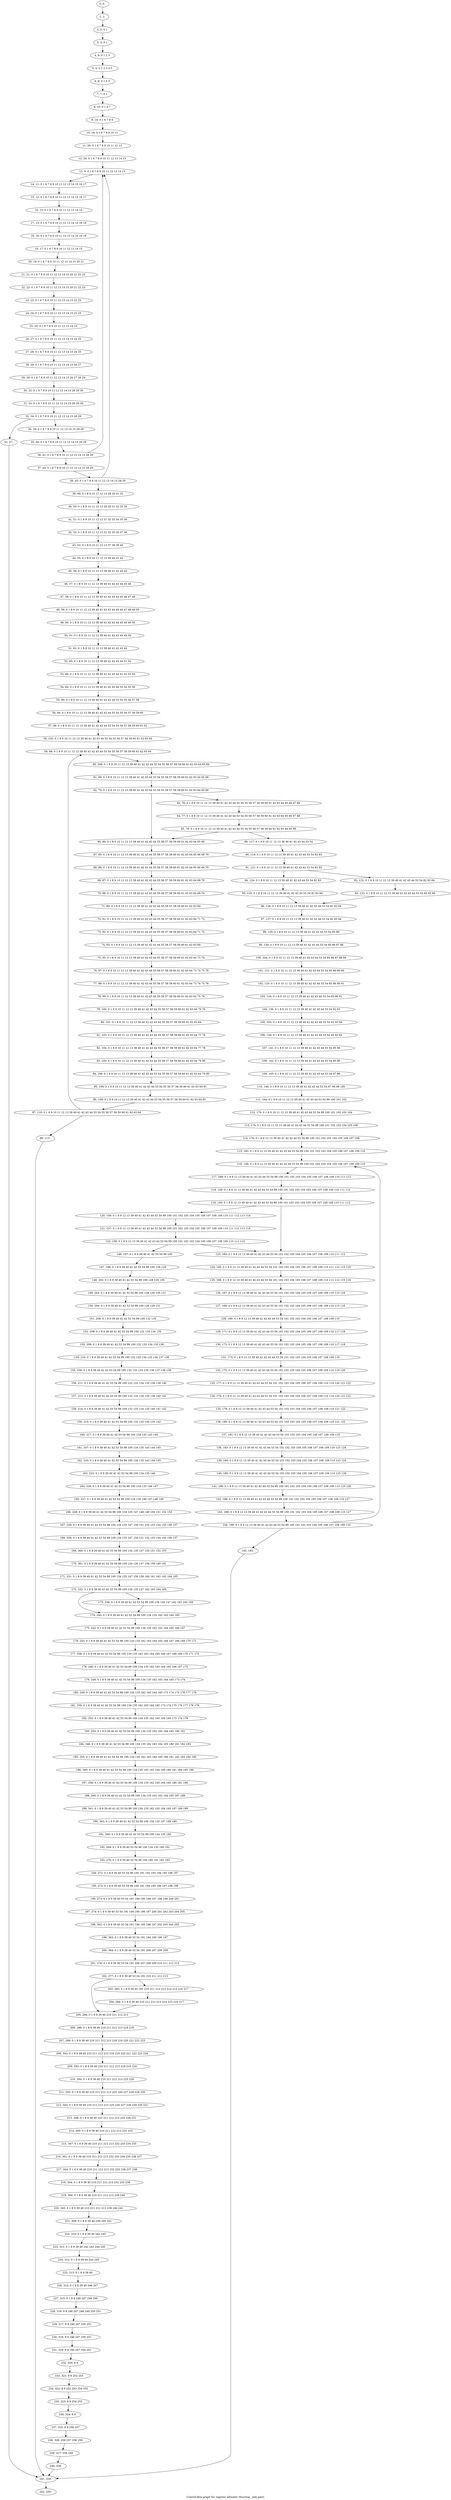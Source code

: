 digraph G {
graph [label="Control-flow-graph for register allocator (function _add_part)"]
0[label="0, 0: "];
1[label="1, 1: "];
2[label="2, 2: 0 1 "];
3[label="3, 3: 0 1 "];
4[label="4, 4: 0 1 2 3 "];
5[label="5, 5: 0 1 2 3 4 5 "];
6[label="6, 6: 0 1 4 5 "];
7[label="7, 7: 0 1 "];
8[label="8, 10: 0 1 6 7 "];
9[label="9, 14: 0 1 6 7 8 9 "];
10[label="10, 18: 0 1 6 7 8 9 10 11 "];
11[label="11, 20: 0 1 6 7 8 9 10 11 12 13 "];
12[label="12, 26: 0 1 6 7 8 9 10 11 12 13 14 15 "];
13[label="13, 9: 0 1 6 7 8 9 10 11 12 13 14 15 "];
14[label="14, 11: 0 1 6 7 8 9 10 11 12 13 14 15 16 17 "];
15[label="15, 12: 0 1 6 7 8 9 10 11 12 13 14 15 16 17 "];
16[label="16, 13: 0 1 6 7 8 9 10 11 12 13 14 15 "];
17[label="17, 15: 0 1 6 7 8 9 10 11 12 13 14 15 18 19 "];
18[label="18, 16: 0 1 6 7 8 9 10 11 12 13 14 15 18 19 "];
19[label="19, 17: 0 1 6 7 8 9 10 11 12 13 14 15 "];
20[label="20, 19: 0 1 6 7 8 9 10 11 12 13 14 15 20 21 "];
21[label="21, 21: 0 1 6 7 8 9 10 11 12 13 14 15 20 21 22 23 "];
22[label="22, 22: 0 1 6 7 8 9 10 11 12 13 14 15 20 21 22 23 "];
23[label="23, 23: 0 1 6 7 8 9 10 11 12 13 14 15 22 23 "];
24[label="24, 24: 0 1 6 7 8 9 10 11 12 13 14 15 22 23 "];
25[label="25, 25: 0 1 6 7 8 9 10 11 12 13 14 15 "];
26[label="26, 27: 0 1 6 7 8 9 10 11 12 13 14 15 24 25 "];
27[label="27, 28: 0 1 6 7 8 9 10 11 12 13 14 15 24 25 "];
28[label="28, 29: 0 1 6 7 8 9 10 11 12 13 14 15 26 27 "];
29[label="29, 30: 0 1 6 7 8 9 10 11 12 13 14 15 26 27 28 29 "];
30[label="30, 32: 0 1 6 7 8 9 10 11 12 13 14 15 28 29 30 "];
31[label="31, 33: 0 1 6 7 8 9 10 11 12 13 14 15 28 29 30 "];
32[label="32, 34: 0 1 6 7 8 9 10 11 12 13 14 15 28 29 "];
33[label="33, 37: "];
34[label="34, 39: 0 1 6 7 8 9 10 11 12 13 14 15 28 29 "];
35[label="35, 40: 0 1 6 7 8 9 10 11 12 13 14 15 28 29 "];
36[label="36, 41: 0 1 6 7 8 9 10 11 12 13 14 15 28 29 "];
37[label="37, 44: 0 1 6 7 8 9 10 11 12 13 14 15 28 29 "];
38[label="38, 45: 0 1 6 7 8 9 10 11 12 13 14 15 28 29 "];
39[label="39, 49: 0 1 8 9 10 11 12 13 28 29 31 32 "];
40[label="40, 50: 0 1 8 9 10 11 12 13 28 29 31 32 33 34 "];
41[label="41, 51: 0 1 8 9 10 11 12 13 31 32 33 34 35 36 "];
42[label="42, 52: 0 1 8 9 10 11 12 13 31 32 35 36 37 38 "];
43[label="43, 53: 0 1 8 9 10 11 12 13 37 38 39 40 "];
44[label="44, 55: 0 1 8 9 10 11 12 13 39 40 41 42 "];
45[label="45, 56: 0 1 8 9 10 11 12 13 39 40 41 42 43 44 "];
46[label="46, 57: 0 1 8 9 10 11 12 13 39 40 41 42 43 44 45 46 "];
47[label="47, 58: 0 1 8 9 10 11 12 13 39 40 41 42 43 44 45 46 47 48 "];
48[label="48, 59: 0 1 8 9 10 11 12 13 39 40 41 42 43 44 45 46 47 48 49 50 "];
49[label="49, 60: 0 1 8 9 10 11 12 13 39 40 41 42 43 44 45 46 49 50 "];
50[label="50, 61: 0 1 8 9 10 11 12 13 39 40 41 42 43 44 49 50 "];
51[label="51, 62: 0 1 8 9 10 11 12 13 39 40 41 42 43 44 "];
52[label="52, 65: 0 1 8 9 10 11 12 13 39 40 41 42 43 44 51 52 "];
53[label="53, 66: 0 1 8 9 10 11 12 13 39 40 41 42 43 44 51 52 53 54 "];
54[label="54, 84: 0 1 8 9 10 11 12 13 39 40 41 42 43 44 53 54 55 56 "];
55[label="55, 90: 0 1 8 9 10 11 12 13 39 40 41 42 43 44 53 54 55 56 57 58 "];
56[label="56, 94: 0 1 8 9 10 11 12 13 39 40 41 42 43 44 53 54 55 56 57 58 59 60 "];
57[label="57, 96: 0 1 8 9 10 11 12 13 39 40 41 42 43 44 53 54 55 56 57 58 59 60 61 62 "];
58[label="58, 102: 0 1 8 9 10 11 12 13 39 40 41 42 43 44 53 54 55 56 57 58 59 60 61 62 63 64 "];
59[label="59, 68: 0 1 8 9 10 11 12 13 39 40 41 42 43 44 53 54 55 56 57 58 59 60 61 62 63 64 "];
60[label="60, 348: 0 1 8 9 10 11 12 13 39 40 41 42 43 44 53 54 55 56 57 58 59 60 61 62 63 64 65 66 "];
61[label="61, 69: 0 1 8 9 10 11 12 13 39 40 41 42 43 44 53 54 55 56 57 58 59 60 61 62 63 64 65 66 "];
62[label="62, 70: 0 1 8 9 10 11 12 13 39 40 41 42 43 44 53 54 55 56 57 58 59 60 61 62 63 64 65 66 "];
63[label="63, 76: 0 1 8 9 10 11 12 13 39 40 41 42 43 44 53 54 55 56 57 58 59 60 61 62 63 64 65 66 67 68 "];
64[label="64, 77: 0 1 8 9 10 11 12 13 39 40 41 42 43 44 53 54 55 56 57 58 59 60 61 62 63 64 65 66 67 68 "];
65[label="65, 78: 0 1 8 9 10 11 12 13 39 40 41 42 43 44 53 54 55 56 57 58 59 60 61 62 63 64 65 66 "];
66[label="66, 80: 0 1 8 9 10 11 12 13 39 40 41 42 43 44 55 56 57 58 59 60 61 62 63 64 65 66 "];
67[label="67, 85: 0 1 8 9 10 11 12 13 39 40 41 42 43 44 55 56 57 58 59 60 61 62 63 64 65 66 69 70 "];
68[label="68, 86: 0 1 8 9 10 11 12 13 39 40 41 42 43 44 55 56 57 58 59 60 61 62 63 64 65 66 69 70 "];
69[label="69, 87: 0 1 8 9 10 11 12 13 39 40 41 42 43 44 55 56 57 58 59 60 61 62 63 64 69 70 "];
70[label="70, 88: 0 1 8 9 10 11 12 13 39 40 41 42 43 44 55 56 57 58 59 60 61 62 63 64 69 70 "];
71[label="71, 89: 0 1 8 9 10 11 12 13 39 40 41 42 43 44 55 56 57 58 59 60 61 62 63 64 "];
72[label="72, 91: 0 1 8 9 10 11 12 13 39 40 41 42 43 44 55 56 57 58 59 60 61 62 63 64 71 72 "];
73[label="73, 92: 0 1 8 9 10 11 12 13 39 40 41 42 43 44 55 56 57 58 59 60 61 62 63 64 71 72 "];
74[label="74, 93: 0 1 8 9 10 11 12 13 39 40 41 42 43 44 55 56 57 58 59 60 61 62 63 64 "];
75[label="75, 95: 0 1 8 9 10 11 12 13 39 40 41 42 43 44 55 56 57 58 59 60 61 62 63 64 73 74 "];
76[label="76, 97: 0 1 8 9 10 11 12 13 39 40 41 42 43 44 55 56 57 58 59 60 61 62 63 64 73 74 75 76 "];
77[label="77, 98: 0 1 8 9 10 11 12 13 39 40 41 42 43 44 55 56 57 58 59 60 61 62 63 64 73 74 75 76 "];
78[label="78, 99: 0 1 8 9 10 11 12 13 39 40 41 42 43 44 55 56 57 58 59 60 61 62 63 64 75 76 "];
79[label="79, 100: 0 1 8 9 10 11 12 13 39 40 41 42 43 44 55 56 57 58 59 60 61 62 63 64 75 76 "];
80[label="80, 101: 0 1 8 9 10 11 12 13 39 40 41 42 43 44 55 56 57 58 59 60 61 62 63 64 "];
81[label="81, 103: 0 1 8 9 10 11 12 13 39 40 41 42 43 44 55 56 57 58 59 60 61 62 63 64 77 78 "];
82[label="82, 104: 0 1 8 9 10 11 12 13 39 40 41 42 43 44 55 56 57 58 59 60 61 62 63 64 77 78 "];
83[label="83, 105: 0 1 8 9 10 11 12 13 39 40 41 42 43 44 55 56 57 58 59 60 61 62 63 64 79 80 "];
84[label="84, 106: 0 1 8 9 10 11 12 13 39 40 41 42 43 44 53 54 55 56 57 58 59 60 61 62 63 64 79 80 "];
85[label="85, 108: 0 1 8 9 10 11 12 13 39 40 41 42 43 44 53 54 55 56 57 58 59 60 61 62 63 64 81 "];
86[label="86, 109: 0 1 8 9 10 11 12 13 39 40 41 42 43 44 53 54 55 56 57 58 59 60 61 62 63 64 81 "];
87[label="87, 110: 0 1 8 9 10 11 12 13 39 40 41 42 43 44 53 54 55 56 57 58 59 60 61 62 63 64 "];
88[label="88, 113: "];
89[label="89, 117: 0 1 8 9 10 11 12 13 39 40 41 42 43 44 53 54 "];
90[label="90, 119: 0 1 8 9 10 11 12 13 39 40 41 42 43 44 53 54 82 83 "];
91[label="91, 121: 0 1 8 9 10 11 12 13 39 40 41 42 43 44 53 54 82 83 "];
92[label="92, 122: 0 1 8 9 10 11 12 13 39 40 41 42 43 44 53 54 82 83 84 "];
93[label="93, 123: 0 1 8 9 10 11 12 13 39 40 41 42 43 44 53 54 82 83 84 "];
94[label="94, 124: 0 1 8 9 10 11 12 13 39 40 41 42 43 44 53 54 82 83 "];
95[label="95, 125: 0 1 8 9 10 11 12 13 39 40 41 42 43 44 53 54 82 83 84 "];
96[label="96, 126: 0 1 8 9 10 11 12 13 39 40 41 42 43 44 53 54 82 83 84 "];
97[label="97, 127: 0 1 8 9 10 11 12 13 39 40 41 42 43 44 53 54 82 83 84 "];
98[label="98, 129: 0 1 8 9 10 11 12 13 39 40 41 42 43 44 53 54 85 86 "];
99[label="99, 130: 0 1 8 9 10 11 12 13 39 40 41 42 43 44 53 54 85 86 87 88 "];
100[label="100, 334: 0 1 8 9 10 11 12 13 39 40 41 42 43 44 53 54 85 86 87 88 89 "];
101[label="101, 131: 0 1 8 9 10 11 12 13 39 40 41 42 43 44 53 54 85 86 89 90 "];
102[label="102, 133: 0 1 8 9 10 11 12 13 39 40 41 42 43 44 53 54 85 86 90 91 "];
103[label="103, 134: 0 1 8 9 10 11 12 13 39 40 41 42 43 44 53 54 85 86 91 "];
104[label="104, 136: 0 1 8 9 10 11 12 13 39 40 41 42 43 44 53 54 92 93 "];
105[label="105, 335: 0 1 8 9 10 11 12 13 39 40 41 42 43 44 53 54 92 93 94 "];
106[label="106, 139: 0 1 8 9 10 11 12 13 39 40 41 42 43 44 53 54 92 93 94 "];
107[label="107, 141: 0 1 8 9 10 11 12 13 39 40 41 42 43 44 53 54 95 96 "];
108[label="108, 142: 0 1 8 9 10 11 12 13 39 40 41 42 43 44 53 54 95 96 "];
109[label="109, 145: 0 1 8 9 10 11 12 13 39 40 41 42 43 44 53 54 97 98 "];
110[label="110, 146: 0 1 8 9 10 11 12 13 39 40 41 42 43 44 53 54 97 98 99 100 "];
111[label="111, 164: 0 1 8 9 10 11 12 13 39 40 41 42 43 44 53 54 99 100 101 102 "];
112[label="112, 170: 0 1 8 9 10 11 12 13 39 40 41 42 43 44 53 54 99 100 101 102 103 104 "];
113[label="113, 174: 0 1 8 9 10 11 12 13 39 40 41 42 43 44 53 54 99 100 101 102 103 104 105 106 "];
114[label="114, 176: 0 1 8 9 12 13 39 40 41 42 43 44 53 54 99 100 101 102 103 104 105 106 107 108 "];
115[label="115, 182: 0 1 8 9 12 13 39 40 41 42 43 44 53 54 99 100 101 102 103 104 105 106 107 108 109 110 "];
116[label="116, 148: 0 1 8 9 12 13 39 40 41 42 43 44 53 54 99 100 101 102 103 104 105 106 107 108 109 110 "];
117[label="117, 349: 0 1 8 9 12 13 39 40 41 42 43 44 53 54 99 100 101 102 103 104 105 106 107 108 109 110 111 112 "];
118[label="118, 149: 0 1 8 9 12 13 39 40 41 42 43 44 53 54 99 100 101 102 103 104 105 106 107 108 109 110 111 112 "];
119[label="119, 150: 0 1 8 9 12 13 39 40 41 42 43 44 53 54 99 100 101 102 103 104 105 106 107 108 109 110 111 112 "];
120[label="120, 156: 0 1 8 9 12 13 39 40 41 42 43 44 53 54 99 100 101 102 103 104 105 106 107 108 109 110 111 112 113 114 "];
121[label="121, 157: 0 1 8 9 12 13 39 40 41 42 43 44 53 54 99 100 101 102 103 104 105 106 107 108 109 110 111 112 113 114 "];
122[label="122, 158: 0 1 8 9 12 13 39 40 41 42 43 44 53 54 99 100 101 102 103 104 105 106 107 108 109 110 111 112 "];
123[label="123, 160: 0 1 8 9 12 13 39 40 41 42 43 44 53 54 101 102 103 104 105 106 107 108 109 110 111 112 "];
124[label="124, 165: 0 1 8 9 12 13 39 40 41 42 43 44 53 54 101 102 103 104 105 106 107 108 109 110 111 112 115 116 "];
125[label="125, 166: 0 1 8 9 12 13 39 40 41 42 43 44 53 54 101 102 103 104 105 106 107 108 109 110 111 112 115 116 "];
126[label="126, 167: 0 1 8 9 12 13 39 40 41 42 43 44 53 54 101 102 103 104 105 106 107 108 109 110 115 116 "];
127[label="127, 168: 0 1 8 9 12 13 39 40 41 42 43 44 53 54 101 102 103 104 105 106 107 108 109 110 115 116 "];
128[label="128, 169: 0 1 8 9 12 13 39 40 41 42 43 44 53 54 101 102 103 104 105 106 107 108 109 110 "];
129[label="129, 171: 0 1 8 9 12 13 39 40 41 42 43 44 53 54 101 102 103 104 105 106 107 108 109 110 117 118 "];
130[label="130, 172: 0 1 8 9 12 13 39 40 41 42 43 44 53 54 101 102 103 104 105 106 107 108 109 110 117 118 "];
131[label="131, 173: 0 1 8 9 12 13 39 40 41 42 43 44 53 54 101 102 103 104 105 106 107 108 109 110 "];
132[label="132, 175: 0 1 8 9 12 13 39 40 41 42 43 44 53 54 101 102 103 104 105 106 107 108 109 110 119 120 "];
133[label="133, 177: 0 1 8 9 12 13 39 40 41 42 43 44 53 54 101 102 103 104 105 106 107 108 109 110 119 120 121 122 "];
134[label="134, 178: 0 1 8 9 12 13 39 40 41 42 43 44 53 54 101 102 103 104 105 106 107 108 109 110 119 120 121 122 "];
135[label="135, 179: 0 1 8 9 12 13 39 40 41 42 43 44 53 54 101 102 103 104 105 106 107 108 109 110 121 122 "];
136[label="136, 180: 0 1 8 9 12 13 39 40 41 42 43 44 53 54 101 102 103 104 105 106 107 108 109 110 121 122 "];
137[label="137, 181: 0 1 8 9 12 13 39 40 41 42 43 44 53 54 101 102 103 104 105 106 107 108 109 110 "];
138[label="138, 183: 0 1 8 9 12 13 39 40 41 42 43 44 53 54 101 102 103 104 105 106 107 108 109 110 123 124 "];
139[label="139, 184: 0 1 8 9 12 13 39 40 41 42 43 44 53 54 101 102 103 104 105 106 107 108 109 110 123 124 "];
140[label="140, 185: 0 1 8 9 12 13 39 40 41 42 43 44 53 54 101 102 103 104 105 106 107 108 109 110 125 126 "];
141[label="141, 186: 0 1 8 9 12 13 39 40 41 42 43 44 53 54 99 100 101 102 103 104 105 106 107 108 109 110 125 126 "];
142[label="142, 188: 0 1 8 9 12 13 39 40 41 42 43 44 53 54 99 100 101 102 103 104 105 106 107 108 109 110 127 "];
143[label="143, 189: 0 1 8 9 12 13 39 40 41 42 43 44 53 54 99 100 101 102 103 104 105 106 107 108 109 110 127 "];
144[label="144, 190: 0 1 8 9 12 13 39 40 41 42 43 44 53 54 99 100 101 102 103 104 105 106 107 108 109 110 "];
145[label="145, 193: "];
146[label="146, 197: 0 1 8 9 39 40 41 42 53 54 99 100 "];
147[label="147, 199: 0 1 8 9 39 40 41 42 53 54 99 100 128 129 "];
148[label="148, 202: 0 1 8 9 39 40 41 42 53 54 99 100 128 129 130 "];
149[label="149, 203: 0 1 8 9 39 40 41 42 53 54 99 100 128 129 130 131 "];
150[label="150, 204: 0 1 8 9 39 40 41 42 53 54 99 100 128 129 131 "];
151[label="151, 206: 0 1 8 9 39 40 41 42 53 54 99 100 132 133 "];
152[label="152, 208: 0 1 8 9 39 40 41 42 53 54 99 100 132 133 134 135 "];
153[label="153, 209: 0 1 8 9 39 40 41 42 53 54 99 100 132 133 134 135 136 "];
154[label="154, 210: 0 1 8 9 39 40 41 42 53 54 99 100 132 133 134 135 136 137 138 "];
155[label="155, 336: 0 1 8 9 39 40 41 42 53 54 99 100 132 133 134 135 136 137 138 139 "];
156[label="156, 211: 0 1 8 9 39 40 41 42 53 54 99 100 132 133 134 135 136 139 140 "];
157[label="157, 213: 0 1 8 9 39 40 41 42 53 54 99 100 132 133 134 135 136 140 141 "];
158[label="158, 214: 0 1 8 9 39 40 41 42 53 54 99 100 132 133 134 135 140 141 142 "];
159[label="159, 215: 0 1 8 9 39 40 41 42 53 54 99 100 132 133 134 135 142 "];
160[label="160, 217: 0 1 8 9 39 40 41 42 53 54 99 100 134 135 143 144 "];
161[label="161, 337: 0 1 8 9 39 40 41 42 53 54 99 100 134 135 143 144 145 "];
162[label="162, 220: 0 1 8 9 39 40 41 42 53 54 99 100 134 135 143 144 145 "];
163[label="163, 223: 0 1 8 9 39 40 41 42 53 54 99 100 134 135 146 "];
164[label="164, 226: 0 1 8 9 39 40 41 42 53 54 99 100 134 135 146 147 "];
165[label="165, 227: 0 1 8 9 39 40 41 42 53 54 99 100 134 135 146 147 148 149 "];
166[label="166, 228: 0 1 8 9 39 40 41 42 53 54 99 100 134 135 147 148 149 150 151 152 153 "];
167[label="167, 229: 0 1 8 9 39 40 41 42 53 54 99 100 134 135 147 150 151 152 153 154 155 156 157 "];
168[label="168, 359: 0 1 8 9 39 40 41 42 53 54 99 100 134 135 147 150 151 152 153 154 155 156 157 "];
169[label="169, 360: 0 1 8 9 39 40 41 42 53 54 99 100 134 135 147 150 151 152 153 "];
170[label="170, 361: 0 1 8 9 39 40 41 42 53 54 99 100 134 135 147 158 159 160 161 "];
171[label="171, 231: 0 1 8 9 39 40 41 42 53 54 99 100 134 135 147 158 159 160 161 162 163 164 165 "];
172[label="172, 232: 0 1 8 9 39 40 41 42 53 54 99 100 134 135 147 162 163 164 165 "];
173[label="173, 238: 0 1 8 9 39 40 41 42 53 54 99 100 134 135 147 162 163 164 165 "];
174[label="174, 240: 0 1 8 9 39 40 41 42 53 54 99 100 134 135 162 163 164 165 "];
175[label="175, 242: 0 1 8 9 39 40 41 42 53 54 99 100 134 135 162 163 164 165 166 167 "];
176[label="176, 243: 0 1 8 9 39 40 41 42 53 54 99 100 134 135 162 163 164 165 166 167 168 169 170 171 "];
177[label="177, 338: 0 1 8 9 39 40 41 42 53 54 99 100 134 135 162 163 164 165 166 167 168 169 170 171 172 "];
178[label="178, 246: 0 1 8 9 39 40 41 42 53 54 99 100 134 135 162 163 164 165 166 167 172 "];
179[label="179, 248: 0 1 8 9 39 40 41 42 53 54 99 100 134 135 162 163 164 165 173 174 "];
180[label="180, 249: 0 1 8 9 39 40 41 42 53 54 99 100 134 135 162 163 164 165 173 174 175 176 177 178 "];
181[label="181, 339: 0 1 8 9 39 40 41 42 53 54 99 100 134 135 162 163 164 165 173 174 175 176 177 178 179 "];
182[label="182, 252: 0 1 8 9 39 40 41 42 53 54 99 100 134 135 162 163 164 165 173 174 179 "];
183[label="183, 254: 0 1 8 9 39 40 41 42 53 54 99 100 134 135 162 163 164 165 180 181 "];
184[label="184, 346: 0 1 8 9 39 40 41 42 53 54 99 100 134 135 162 163 164 165 180 181 182 183 "];
185[label="185, 255: 0 1 8 9 39 40 41 42 53 54 99 100 134 135 162 163 164 165 180 181 182 183 184 185 "];
186[label="186, 340: 0 1 8 9 39 40 41 42 53 54 99 100 134 135 162 163 164 165 180 181 184 185 186 "];
187[label="187, 258: 0 1 8 9 39 40 41 42 53 54 99 100 134 135 162 163 164 165 180 181 186 "];
188[label="188, 260: 0 1 8 9 39 40 41 42 53 54 99 100 134 135 162 163 164 165 187 188 "];
189[label="189, 341: 0 1 8 9 39 40 41 42 53 54 99 100 134 135 162 163 164 165 187 188 189 "];
190[label="190, 263: 0 1 8 9 39 40 41 42 53 54 99 100 134 135 187 188 189 "];
191[label="191, 266: 0 1 8 9 39 40 41 42 53 54 99 100 134 135 190 "];
192[label="192, 269: 0 1 8 9 39 40 53 54 99 100 134 135 190 191 "];
193[label="193, 270: 0 1 8 9 39 40 53 54 99 100 190 191 192 193 "];
194[label="194, 271: 0 1 8 9 39 40 53 54 99 100 191 192 193 194 195 196 197 "];
195[label="195, 272: 0 1 8 9 39 40 53 54 99 100 191 194 195 196 197 198 199 "];
196[label="196, 273: 0 1 8 9 39 40 53 54 191 194 195 196 197 198 199 200 201 "];
197[label="197, 274: 0 1 8 9 39 40 53 54 191 194 195 196 197 200 201 202 203 204 205 "];
198[label="198, 362: 0 1 8 9 39 40 53 54 191 194 195 196 197 202 203 204 205 "];
199[label="199, 363: 0 1 8 9 39 40 53 54 191 194 195 196 197 "];
200[label="200, 364: 0 1 8 9 39 40 53 54 191 206 207 208 209 "];
201[label="201, 276: 0 1 8 9 39 40 53 54 191 206 207 208 209 210 211 212 213 "];
202[label="202, 277: 0 1 8 9 39 40 53 54 191 210 211 212 213 "];
203[label="203, 283: 0 1 8 9 39 40 191 210 211 212 213 214 215 216 217 "];
204[label="204, 284: 0 1 8 9 39 40 210 211 212 213 214 215 216 217 "];
205[label="205, 286: 0 1 8 9 39 40 210 211 212 213 "];
206[label="206, 288: 0 1 8 9 39 40 210 211 212 213 218 219 "];
207[label="207, 289: 0 1 8 9 39 40 210 211 212 213 218 219 220 221 222 223 "];
208[label="208, 342: 0 1 8 9 39 40 210 211 212 213 218 219 220 221 222 223 224 "];
209[label="209, 292: 0 1 8 9 39 40 210 211 212 213 218 219 224 "];
210[label="210, 294: 0 1 8 9 39 40 210 211 212 213 225 226 "];
211[label="211, 295: 0 1 8 9 39 40 210 211 212 213 225 226 227 228 229 230 "];
212[label="212, 343: 0 1 8 9 39 40 210 211 212 213 225 226 227 228 229 230 231 "];
213[label="213, 298: 0 1 8 9 39 40 210 211 212 213 225 226 231 "];
214[label="214, 300: 0 1 8 9 39 40 210 211 212 213 232 233 "];
215[label="215, 347: 0 1 8 9 39 40 210 211 212 213 232 233 234 235 "];
216[label="216, 301: 0 1 8 9 39 40 210 211 212 213 232 233 234 235 236 237 "];
217[label="217, 344: 0 1 8 9 39 40 210 211 212 213 232 233 236 237 238 "];
218[label="218, 304: 0 1 8 9 39 40 210 211 212 213 232 233 238 "];
219[label="219, 306: 0 1 8 9 39 40 210 211 212 213 239 240 "];
220[label="220, 345: 0 1 8 9 39 40 210 211 212 213 239 240 241 "];
221[label="221, 309: 0 1 8 9 39 40 239 240 241 "];
222[label="222, 310: 0 1 8 9 39 40 242 243 "];
223[label="223, 311: 0 1 8 9 39 40 242 243 244 245 "];
224[label="224, 312: 0 1 8 9 39 40 244 245 "];
225[label="225, 313: 0 1 8 9 39 40 "];
226[label="226, 314: 0 1 8 9 39 40 246 247 "];
227[label="227, 315: 0 1 8 9 246 247 248 249 "];
228[label="228, 316: 8 9 246 247 248 249 250 251 "];
229[label="229, 317: 8 9 246 247 250 251 "];
230[label="230, 318: 8 9 246 247 250 251 "];
231[label="231, 319: 8 9 246 247 250 251 "];
232[label="232, 320: 8 9 "];
233[label="233, 321: 8 9 252 253 "];
234[label="234, 322: 8 9 252 253 254 255 "];
235[label="235, 323: 8 9 254 255 "];
236[label="236, 324: 8 9 "];
237[label="237, 325: 8 9 256 257 "];
238[label="238, 326: 256 257 258 259 "];
239[label="239, 327: 258 259 "];
240[label="240, 328: "];
241[label="241, 329: "];
242[label="242, 330: "];
0->1 ;
1->2 ;
2->3 ;
3->4 ;
4->5 ;
5->6 ;
6->7 ;
7->8 ;
8->9 ;
9->10 ;
10->11 ;
11->12 ;
12->13 ;
13->14 ;
14->15 ;
15->16 ;
16->17 ;
17->18 ;
18->19 ;
19->20 ;
20->21 ;
21->22 ;
22->23 ;
23->24 ;
24->25 ;
25->26 ;
26->27 ;
27->28 ;
28->29 ;
29->30 ;
30->31 ;
31->32 ;
32->33 ;
32->34 ;
33->241 ;
34->35 ;
35->36 ;
36->37 ;
36->13 ;
37->38 ;
38->39 ;
38->13 ;
39->40 ;
40->41 ;
41->42 ;
42->43 ;
43->44 ;
44->45 ;
45->46 ;
46->47 ;
47->48 ;
48->49 ;
49->50 ;
50->51 ;
51->52 ;
52->53 ;
53->54 ;
54->55 ;
55->56 ;
56->57 ;
57->58 ;
58->59 ;
59->60 ;
60->61 ;
61->62 ;
62->63 ;
62->66 ;
63->64 ;
64->65 ;
65->66 ;
65->89 ;
66->67 ;
67->68 ;
68->69 ;
69->70 ;
70->71 ;
71->72 ;
72->73 ;
73->74 ;
74->75 ;
75->76 ;
76->77 ;
77->78 ;
78->79 ;
79->80 ;
80->81 ;
81->82 ;
82->83 ;
83->84 ;
84->85 ;
85->86 ;
86->87 ;
87->88 ;
87->59 ;
88->241 ;
89->90 ;
90->91 ;
91->92 ;
91->94 ;
92->93 ;
93->96 ;
94->95 ;
95->96 ;
96->97 ;
97->98 ;
98->99 ;
99->100 ;
100->101 ;
101->102 ;
102->103 ;
103->104 ;
104->105 ;
105->106 ;
106->107 ;
107->108 ;
108->109 ;
109->110 ;
110->111 ;
111->112 ;
112->113 ;
113->114 ;
114->115 ;
115->116 ;
116->117 ;
117->118 ;
118->119 ;
119->120 ;
119->123 ;
120->121 ;
121->122 ;
122->123 ;
122->146 ;
123->124 ;
124->125 ;
125->126 ;
126->127 ;
127->128 ;
128->129 ;
129->130 ;
130->131 ;
131->132 ;
132->133 ;
133->134 ;
134->135 ;
135->136 ;
136->137 ;
137->138 ;
138->139 ;
139->140 ;
140->141 ;
141->142 ;
142->143 ;
143->144 ;
144->145 ;
144->116 ;
145->241 ;
146->147 ;
147->148 ;
148->149 ;
149->150 ;
150->151 ;
151->152 ;
152->153 ;
153->154 ;
154->155 ;
155->156 ;
156->157 ;
157->158 ;
158->159 ;
159->160 ;
160->161 ;
161->162 ;
162->163 ;
163->164 ;
164->165 ;
165->166 ;
166->167 ;
167->168 ;
168->169 ;
169->170 ;
170->171 ;
171->172 ;
172->173 ;
172->174 ;
173->174 ;
174->175 ;
175->176 ;
176->177 ;
177->178 ;
178->179 ;
179->180 ;
180->181 ;
181->182 ;
182->183 ;
183->184 ;
184->185 ;
185->186 ;
186->187 ;
187->188 ;
188->189 ;
189->190 ;
190->191 ;
191->192 ;
192->193 ;
193->194 ;
194->195 ;
195->196 ;
196->197 ;
197->198 ;
198->199 ;
199->200 ;
200->201 ;
201->202 ;
202->203 ;
202->205 ;
203->204 ;
204->205 ;
205->206 ;
206->207 ;
207->208 ;
208->209 ;
209->210 ;
210->211 ;
211->212 ;
212->213 ;
213->214 ;
214->215 ;
215->216 ;
216->217 ;
217->218 ;
218->219 ;
219->220 ;
220->221 ;
221->222 ;
222->223 ;
223->224 ;
224->225 ;
225->226 ;
226->227 ;
227->228 ;
228->229 ;
229->230 ;
230->231 ;
231->232 ;
232->233 ;
233->234 ;
234->235 ;
235->236 ;
236->237 ;
237->238 ;
238->239 ;
239->240 ;
240->241 ;
241->242 ;
}
